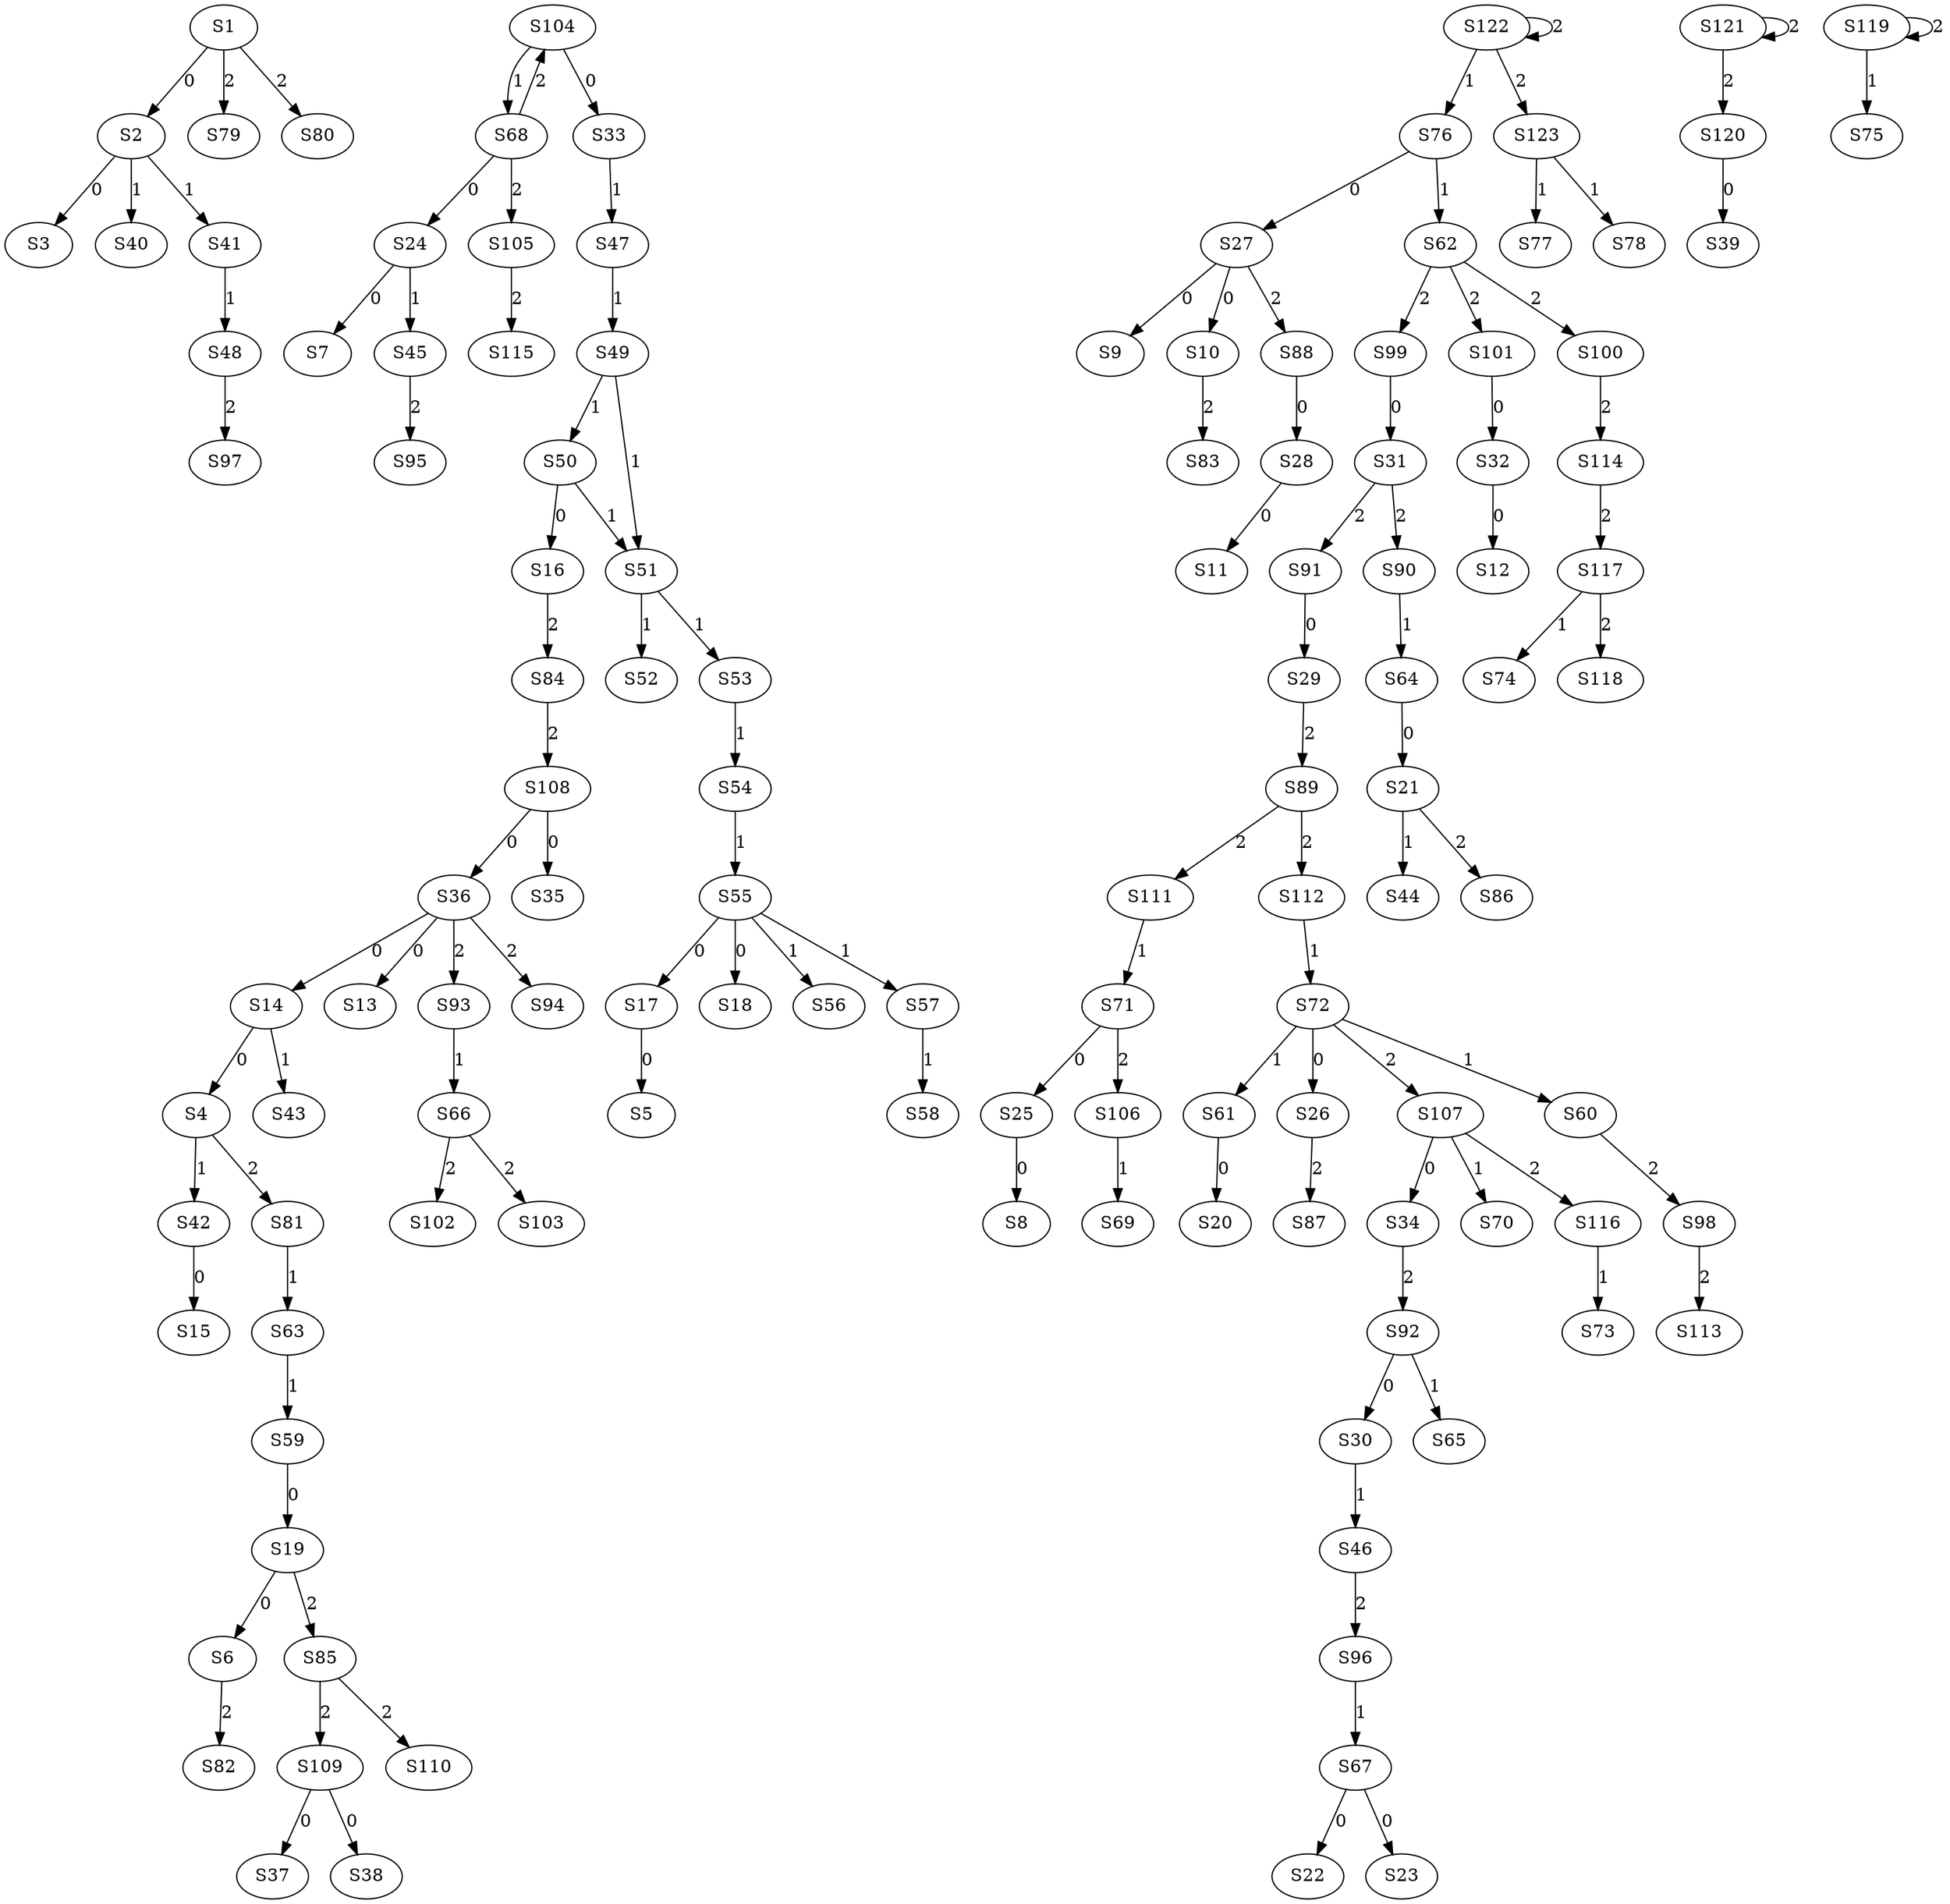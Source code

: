 strict digraph {
	S1 -> S2 [ label = 0 ];
	S2 -> S3 [ label = 0 ];
	S14 -> S4 [ label = 0 ];
	S17 -> S5 [ label = 0 ];
	S19 -> S6 [ label = 0 ];
	S24 -> S7 [ label = 0 ];
	S25 -> S8 [ label = 0 ];
	S27 -> S9 [ label = 0 ];
	S27 -> S10 [ label = 0 ];
	S28 -> S11 [ label = 0 ];
	S32 -> S12 [ label = 0 ];
	S36 -> S13 [ label = 0 ];
	S36 -> S14 [ label = 0 ];
	S42 -> S15 [ label = 0 ];
	S50 -> S16 [ label = 0 ];
	S55 -> S17 [ label = 0 ];
	S55 -> S18 [ label = 0 ];
	S59 -> S19 [ label = 0 ];
	S61 -> S20 [ label = 0 ];
	S64 -> S21 [ label = 0 ];
	S67 -> S22 [ label = 0 ];
	S67 -> S23 [ label = 0 ];
	S68 -> S24 [ label = 0 ];
	S71 -> S25 [ label = 0 ];
	S72 -> S26 [ label = 0 ];
	S76 -> S27 [ label = 0 ];
	S88 -> S28 [ label = 0 ];
	S91 -> S29 [ label = 0 ];
	S92 -> S30 [ label = 0 ];
	S99 -> S31 [ label = 0 ];
	S101 -> S32 [ label = 0 ];
	S104 -> S33 [ label = 0 ];
	S107 -> S34 [ label = 0 ];
	S108 -> S35 [ label = 0 ];
	S108 -> S36 [ label = 0 ];
	S109 -> S37 [ label = 0 ];
	S109 -> S38 [ label = 0 ];
	S120 -> S39 [ label = 0 ];
	S2 -> S40 [ label = 1 ];
	S2 -> S41 [ label = 1 ];
	S4 -> S42 [ label = 1 ];
	S14 -> S43 [ label = 1 ];
	S21 -> S44 [ label = 1 ];
	S24 -> S45 [ label = 1 ];
	S30 -> S46 [ label = 1 ];
	S33 -> S47 [ label = 1 ];
	S41 -> S48 [ label = 1 ];
	S47 -> S49 [ label = 1 ];
	S49 -> S50 [ label = 1 ];
	S49 -> S51 [ label = 1 ];
	S51 -> S52 [ label = 1 ];
	S51 -> S53 [ label = 1 ];
	S53 -> S54 [ label = 1 ];
	S54 -> S55 [ label = 1 ];
	S55 -> S56 [ label = 1 ];
	S55 -> S57 [ label = 1 ];
	S57 -> S58 [ label = 1 ];
	S63 -> S59 [ label = 1 ];
	S72 -> S60 [ label = 1 ];
	S72 -> S61 [ label = 1 ];
	S76 -> S62 [ label = 1 ];
	S81 -> S63 [ label = 1 ];
	S90 -> S64 [ label = 1 ];
	S92 -> S65 [ label = 1 ];
	S93 -> S66 [ label = 1 ];
	S96 -> S67 [ label = 1 ];
	S104 -> S68 [ label = 1 ];
	S106 -> S69 [ label = 1 ];
	S107 -> S70 [ label = 1 ];
	S111 -> S71 [ label = 1 ];
	S112 -> S72 [ label = 1 ];
	S116 -> S73 [ label = 1 ];
	S117 -> S74 [ label = 1 ];
	S119 -> S75 [ label = 1 ];
	S122 -> S76 [ label = 1 ];
	S123 -> S77 [ label = 1 ];
	S123 -> S78 [ label = 1 ];
	S1 -> S79 [ label = 2 ];
	S1 -> S80 [ label = 2 ];
	S4 -> S81 [ label = 2 ];
	S6 -> S82 [ label = 2 ];
	S10 -> S83 [ label = 2 ];
	S16 -> S84 [ label = 2 ];
	S19 -> S85 [ label = 2 ];
	S21 -> S86 [ label = 2 ];
	S26 -> S87 [ label = 2 ];
	S27 -> S88 [ label = 2 ];
	S29 -> S89 [ label = 2 ];
	S31 -> S90 [ label = 2 ];
	S31 -> S91 [ label = 2 ];
	S34 -> S92 [ label = 2 ];
	S36 -> S93 [ label = 2 ];
	S36 -> S94 [ label = 2 ];
	S45 -> S95 [ label = 2 ];
	S46 -> S96 [ label = 2 ];
	S48 -> S97 [ label = 2 ];
	S60 -> S98 [ label = 2 ];
	S62 -> S99 [ label = 2 ];
	S62 -> S100 [ label = 2 ];
	S62 -> S101 [ label = 2 ];
	S66 -> S102 [ label = 2 ];
	S66 -> S103 [ label = 2 ];
	S68 -> S104 [ label = 2 ];
	S68 -> S105 [ label = 2 ];
	S71 -> S106 [ label = 2 ];
	S72 -> S107 [ label = 2 ];
	S84 -> S108 [ label = 2 ];
	S85 -> S109 [ label = 2 ];
	S85 -> S110 [ label = 2 ];
	S89 -> S111 [ label = 2 ];
	S89 -> S112 [ label = 2 ];
	S98 -> S113 [ label = 2 ];
	S100 -> S114 [ label = 2 ];
	S105 -> S115 [ label = 2 ];
	S107 -> S116 [ label = 2 ];
	S114 -> S117 [ label = 2 ];
	S117 -> S118 [ label = 2 ];
	S119 -> S119 [ label = 2 ];
	S121 -> S120 [ label = 2 ];
	S121 -> S121 [ label = 2 ];
	S122 -> S122 [ label = 2 ];
	S122 -> S123 [ label = 2 ];
	S50 -> S51 [ label = 1 ];
}